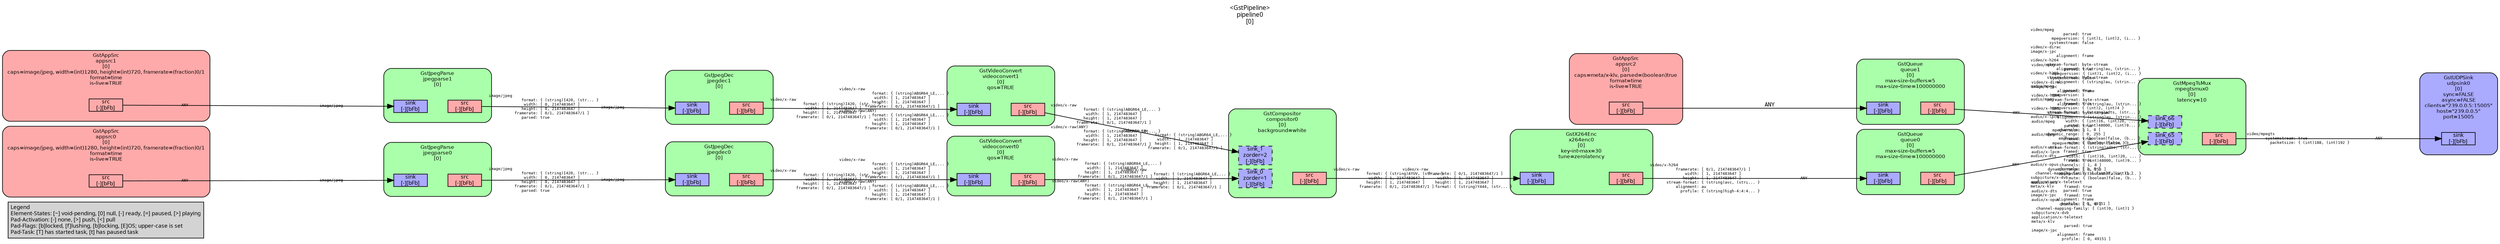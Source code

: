 digraph pipeline {
  rankdir=LR;
  fontname="sans";
  fontsize="10";
  labelloc=t;
  nodesep=.1;
  ranksep=.2;
  label="<GstPipeline>\npipeline0\n[0]";
  node [style="filled,rounded", shape=box, fontsize="9", fontname="sans", margin="0.0,0.0"];
  edge [labelfontsize="6", fontsize="9", fontname="monospace"];
  
  legend [
    pos="0,0!",
    margin="0.05,0.05",
    style="filled",
    label="Legend\lElement-States: [~] void-pending, [0] null, [-] ready, [=] paused, [>] playing\lPad-Activation: [-] none, [>] push, [<] pull\lPad-Flags: [b]locked, [f]lushing, [b]locking, [E]OS; upper-case is set\lPad-Task: [T] has started task, [t] has paused task\l",
  ];
  subgraph cluster_udpsink0_0x55b0c92d94b0 {
    fontname="Bitstream Vera Sans";
    fontsize="8";
    style="filled,rounded";
    color=black;
    label="GstUDPSink\nudpsink0\n[0]\nsync=FALSE\nasync=FALSE\nclients=\"239.0.0.5:15005\"\nhost=\"239.0.0.5\"\nport=15005";
    subgraph cluster_udpsink0_0x55b0c92d94b0_sink {
      label="";
      style="invis";
      udpsink0_0x55b0c92d94b0_sink_0x55b0c92ab3d0 [color=black, fillcolor="#aaaaff", label="sink\n[-][bFb]", height="0.2", style="filled,solid"];
    }

    fillcolor="#aaaaff";
  }

  subgraph cluster_mpegtsmux0_0x55b0c92ce1d0 {
    fontname="Bitstream Vera Sans";
    fontsize="8";
    style="filled,rounded";
    color=black;
    label="GstMpegTsMux\nmpegtsmux0\n[0]\nlatency=10";
    subgraph cluster_mpegtsmux0_0x55b0c92ce1d0_sink {
      label="";
      style="invis";
      mpegtsmux0_0x55b0c92ce1d0_sink_65_0x55b0c92ded60 [color=black, fillcolor="#aaaaff", label="sink_65\n[-][bFb]", height="0.2", style="filled,dashed"];
      mpegtsmux0_0x55b0c92ce1d0_sink_66_0x55b0c92dff50 [color=black, fillcolor="#aaaaff", label="sink_66\n[-][bFb]", height="0.2", style="filled,dashed"];
    }

    subgraph cluster_mpegtsmux0_0x55b0c92ce1d0_src {
      label="";
      style="invis";
      mpegtsmux0_0x55b0c92ce1d0_src_0x55b0c9024a90 [color=black, fillcolor="#ffaaaa", label="src\n[-][bFb]", height="0.2", style="filled,solid"];
    }

    mpegtsmux0_0x55b0c92ce1d0_sink_65_0x55b0c92ded60 -> mpegtsmux0_0x55b0c92ce1d0_src_0x55b0c9024a90 [style="invis"];
    fillcolor="#aaffaa";
  }

  mpegtsmux0_0x55b0c92ce1d0_src_0x55b0c9024a90 -> udpsink0_0x55b0c92d94b0_sink_0x55b0c92ab3d0 [labeldistance="10", labelangle="0", label="                                                  ", taillabel="video/mpegts\l        systemstream: true\l          packetsize: { (int)188, (int)192 }\l", headlabel="ANY"]
  subgraph cluster_appsrc2_0x55b0c928f6a0 {
    fontname="Bitstream Vera Sans";
    fontsize="8";
    style="filled,rounded";
    color=black;
    label="GstAppSrc\nappsrc2\n[0]\ncaps=meta/x-klv, parsed=(boolean)true\nformat=time\nis-live=TRUE";
    subgraph cluster_appsrc2_0x55b0c928f6a0_src {
      label="";
      style="invis";
      appsrc2_0x55b0c928f6a0_src_0x55b0c9290590 [color=black, fillcolor="#ffaaaa", label="src\n[-][bFb]", height="0.2", style="filled,solid"];
    }

    fillcolor="#ffaaaa";
  }

  appsrc2_0x55b0c928f6a0_src_0x55b0c9290590 -> queue1_0x55b0c92c2340_sink_0x55b0c92aaf30 [label="ANY"]
  subgraph cluster_queue1_0x55b0c92c2340 {
    fontname="Bitstream Vera Sans";
    fontsize="8";
    style="filled,rounded";
    color=black;
    label="GstQueue\nqueue1\n[0]\nmax-size-buffers=5\nmax-size-time=100000000";
    subgraph cluster_queue1_0x55b0c92c2340_sink {
      label="";
      style="invis";
      queue1_0x55b0c92c2340_sink_0x55b0c92aaf30 [color=black, fillcolor="#aaaaff", label="sink\n[-][bFb]", height="0.2", style="filled,solid"];
    }

    subgraph cluster_queue1_0x55b0c92c2340_src {
      label="";
      style="invis";
      queue1_0x55b0c92c2340_src_0x55b0c92ab180 [color=black, fillcolor="#ffaaaa", label="src\n[-][bFb]", height="0.2", style="filled,solid"];
    }

    queue1_0x55b0c92c2340_sink_0x55b0c92aaf30 -> queue1_0x55b0c92c2340_src_0x55b0c92ab180 [style="invis"];
    fillcolor="#aaffaa";
  }

  queue1_0x55b0c92c2340_src_0x55b0c92ab180 -> mpegtsmux0_0x55b0c92ce1d0_sink_66_0x55b0c92dff50 [labeldistance="10", labelangle="0", label="                                                  ", taillabel="ANY", headlabel="video/mpeg\l              parsed: true\l         mpegversion: { (int)1, (int)2, (i... }\l        systemstream: false\lvideo/x-dirac\limage/x-jpc\l           alignment: frame\lvideo/x-h264\l       stream-format: byte-stream\l           alignment: { (string)au, (strin... }\lvideo/x-h265\l       stream-format: byte-stream\l           alignment: { (string)au, (strin... }\laudio/mpeg\l              parsed: true\l         mpegversion: 1\laudio/mpeg\l              framed: true\l         mpegversion: { (int)2, (int)4 }\l       stream-format: { (string)adts, (str... }\laudio/x-lpcm\l               width: { (int)16, (int)20, ... }\l                rate: { (int)48000, (int)9... }\l            channels: [ 1, 8 ]\l       dynamic_range: [ 0, 255 ]\l            emphasis: { (boolean)false, (b... }\l                mute: { (boolean)false, (b... }\laudio/x-ac3\l              framed: true\laudio/x-dts\l              framed: true\laudio/x-opus\l            channels: [ 1, 8 ]\l  channel-mapping-family: { (int)0, (int)1 }\lsubpicture/x-dvb\lapplication/x-teletext\lmeta/x-klv\l              parsed: true\limage/x-jpc\l           alignment: frame\l             profile: [ 0, 49151 ]\l"]
  subgraph cluster_queue0_0x55b0c92c2040 {
    fontname="Bitstream Vera Sans";
    fontsize="8";
    style="filled,rounded";
    color=black;
    label="GstQueue\nqueue0\n[0]\nmax-size-buffers=5\nmax-size-time=100000000";
    subgraph cluster_queue0_0x55b0c92c2040_sink {
      label="";
      style="invis";
      queue0_0x55b0c92c2040_sink_0x55b0c92aaa90 [color=black, fillcolor="#aaaaff", label="sink\n[-][bFb]", height="0.2", style="filled,solid"];
    }

    subgraph cluster_queue0_0x55b0c92c2040_src {
      label="";
      style="invis";
      queue0_0x55b0c92c2040_src_0x55b0c92aace0 [color=black, fillcolor="#ffaaaa", label="src\n[-][bFb]", height="0.2", style="filled,solid"];
    }

    queue0_0x55b0c92c2040_sink_0x55b0c92aaa90 -> queue0_0x55b0c92c2040_src_0x55b0c92aace0 [style="invis"];
    fillcolor="#aaffaa";
  }

  queue0_0x55b0c92c2040_src_0x55b0c92aace0 -> mpegtsmux0_0x55b0c92ce1d0_sink_65_0x55b0c92ded60 [labeldistance="10", labelangle="0", label="                                                  ", taillabel="ANY", headlabel="video/mpeg\l              parsed: true\l         mpegversion: { (int)1, (int)2, (i... }\l        systemstream: false\lvideo/x-dirac\limage/x-jpc\l           alignment: frame\lvideo/x-h264\l       stream-format: byte-stream\l           alignment: { (string)au, (strin... }\lvideo/x-h265\l       stream-format: byte-stream\l           alignment: { (string)au, (strin... }\laudio/mpeg\l              parsed: true\l         mpegversion: 1\laudio/mpeg\l              framed: true\l         mpegversion: { (int)2, (int)4 }\l       stream-format: { (string)adts, (str... }\laudio/x-lpcm\l               width: { (int)16, (int)20, ... }\l                rate: { (int)48000, (int)9... }\l            channels: [ 1, 8 ]\l       dynamic_range: [ 0, 255 ]\l            emphasis: { (boolean)false, (b... }\l                mute: { (boolean)false, (b... }\laudio/x-ac3\l              framed: true\laudio/x-dts\l              framed: true\laudio/x-opus\l            channels: [ 1, 8 ]\l  channel-mapping-family: { (int)0, (int)1 }\lsubpicture/x-dvb\lapplication/x-teletext\lmeta/x-klv\l              parsed: true\limage/x-jpc\l           alignment: frame\l             profile: [ 0, 49151 ]\l"]
  subgraph cluster_x264enc0_0x55b0c92b9650 {
    fontname="Bitstream Vera Sans";
    fontsize="8";
    style="filled,rounded";
    color=black;
    label="GstX264Enc\nx264enc0\n[0]\nkey-int-max=30\ntune=zerolatency";
    subgraph cluster_x264enc0_0x55b0c92b9650_sink {
      label="";
      style="invis";
      x264enc0_0x55b0c92b9650_sink_0x55b0c92aa5f0 [color=black, fillcolor="#aaaaff", label="sink\n[-][bFb]", height="0.2", style="filled,solid"];
    }

    subgraph cluster_x264enc0_0x55b0c92b9650_src {
      label="";
      style="invis";
      x264enc0_0x55b0c92b9650_src_0x55b0c92aa840 [color=black, fillcolor="#ffaaaa", label="src\n[-][bFb]", height="0.2", style="filled,solid"];
    }

    x264enc0_0x55b0c92b9650_sink_0x55b0c92aa5f0 -> x264enc0_0x55b0c92b9650_src_0x55b0c92aa840 [style="invis"];
    fillcolor="#aaffaa";
  }

  x264enc0_0x55b0c92b9650_src_0x55b0c92aa840 -> queue0_0x55b0c92c2040_sink_0x55b0c92aaa90 [labeldistance="10", labelangle="0", label="                                                  ", taillabel="video/x-h264\l           framerate: [ 0/1, 2147483647/1 ]\l               width: [ 1, 2147483647 ]\l              height: [ 1, 2147483647 ]\l       stream-format: { (string)avc, (stri... }\l           alignment: au\l             profile: { (string)high-4:4:4... }\l", headlabel="ANY"]
  subgraph cluster_compositor0_0x55b0c92b3790 {
    fontname="Bitstream Vera Sans";
    fontsize="8";
    style="filled,rounded";
    color=black;
    label="GstCompositor\ncompositor0\n[0]\nbackground=white";
    subgraph cluster_compositor0_0x55b0c92b3790_sink {
      label="";
      style="invis";
      compositor0_0x55b0c92b3790_sink_0_0x55b0c92e42a0 [color=black, fillcolor="#aaaaff", label="sink_0\nzorder=1\n[-][bFb]", height="0.2", style="filled,dashed"];
      compositor0_0x55b0c92b3790_sink_1_0x55b0c92e1050 [color=black, fillcolor="#aaaaff", label="sink_1\nzorder=2\n[-][bFb]", height="0.2", style="filled,dashed"];
    }

    subgraph cluster_compositor0_0x55b0c92b3790_src {
      label="";
      style="invis";
      compositor0_0x55b0c92b3790_src_0x55b0c9051550 [color=black, fillcolor="#ffaaaa", label="src\n[-][bFb]", height="0.2", style="filled,solid"];
    }

    compositor0_0x55b0c92b3790_sink_0_0x55b0c92e42a0 -> compositor0_0x55b0c92b3790_src_0x55b0c9051550 [style="invis"];
    fillcolor="#aaffaa";
  }

  compositor0_0x55b0c92b3790_src_0x55b0c9051550 -> x264enc0_0x55b0c92b9650_sink_0x55b0c92aa5f0 [labeldistance="10", labelangle="0", label="                                                  ", taillabel="video/x-raw\l              format: { (string)AYUV, (str... }\l               width: [ 1, 2147483647 ]\l              height: [ 1, 2147483647 ]\l           framerate: [ 0/1, 2147483647/1 ]\l", headlabel="video/x-raw\l           framerate: [ 0/1, 2147483647/1 ]\l               width: [ 1, 2147483647 ]\l              height: [ 1, 2147483647 ]\l              format: { (string)Y444, (str... }\l"]
  subgraph cluster_videoconvert1_0x55b0c92ac0f0 {
    fontname="Bitstream Vera Sans";
    fontsize="8";
    style="filled,rounded";
    color=black;
    label="GstVideoConvert\nvideoconvert1\n[0]\nqos=TRUE";
    subgraph cluster_videoconvert1_0x55b0c92ac0f0_sink {
      label="";
      style="invis";
      videoconvert1_0x55b0c92ac0f0_sink_0x55b0c92aa150 [color=black, fillcolor="#aaaaff", label="sink\n[-][bFb]", height="0.2", style="filled,solid"];
    }

    subgraph cluster_videoconvert1_0x55b0c92ac0f0_src {
      label="";
      style="invis";
      videoconvert1_0x55b0c92ac0f0_src_0x55b0c92aa3a0 [color=black, fillcolor="#ffaaaa", label="src\n[-][bFb]", height="0.2", style="filled,solid"];
    }

    videoconvert1_0x55b0c92ac0f0_sink_0x55b0c92aa150 -> videoconvert1_0x55b0c92ac0f0_src_0x55b0c92aa3a0 [style="invis"];
    fillcolor="#aaffaa";
  }

  videoconvert1_0x55b0c92ac0f0_src_0x55b0c92aa3a0 -> compositor0_0x55b0c92b3790_sink_1_0x55b0c92e1050 [labeldistance="10", labelangle="0", label="                                                  ", taillabel="video/x-raw\l              format: { (string)ABGR64_LE,... }\l               width: [ 1, 2147483647 ]\l              height: [ 1, 2147483647 ]\l           framerate: [ 0/1, 2147483647/1 ]\lvideo/x-raw(ANY)\l              format: { (string)ABGR64_LE,... }\l               width: [ 1, 2147483647 ]\l              height: [ 1, 2147483647 ]\l           framerate: [ 0/1, 2147483647/1 ]\l", headlabel="video/x-raw\l              format: { (string)ABGR64_LE,... }\l               width: [ 1, 2147483647 ]\l              height: [ 1, 2147483647 ]\l           framerate: [ 0/1, 2147483647/1 ]\l"]
  subgraph cluster_videoconvert0_0x55b0c92a98d0 {
    fontname="Bitstream Vera Sans";
    fontsize="8";
    style="filled,rounded";
    color=black;
    label="GstVideoConvert\nvideoconvert0\n[0]\nqos=TRUE";
    subgraph cluster_videoconvert0_0x55b0c92a98d0_sink {
      label="";
      style="invis";
      videoconvert0_0x55b0c92a98d0_sink_0x55b0c9291a60 [color=black, fillcolor="#aaaaff", label="sink\n[-][bFb]", height="0.2", style="filled,solid"];
    }

    subgraph cluster_videoconvert0_0x55b0c92a98d0_src {
      label="";
      style="invis";
      videoconvert0_0x55b0c92a98d0_src_0x55b0c9291cb0 [color=black, fillcolor="#ffaaaa", label="src\n[-][bFb]", height="0.2", style="filled,solid"];
    }

    videoconvert0_0x55b0c92a98d0_sink_0x55b0c9291a60 -> videoconvert0_0x55b0c92a98d0_src_0x55b0c9291cb0 [style="invis"];
    fillcolor="#aaffaa";
  }

  videoconvert0_0x55b0c92a98d0_src_0x55b0c9291cb0 -> compositor0_0x55b0c92b3790_sink_0_0x55b0c92e42a0 [labeldistance="10", labelangle="0", label="                                                  ", taillabel="video/x-raw\l              format: { (string)ABGR64_LE,... }\l               width: [ 1, 2147483647 ]\l              height: [ 1, 2147483647 ]\l           framerate: [ 0/1, 2147483647/1 ]\lvideo/x-raw(ANY)\l              format: { (string)ABGR64_LE,... }\l               width: [ 1, 2147483647 ]\l              height: [ 1, 2147483647 ]\l           framerate: [ 0/1, 2147483647/1 ]\l", headlabel="video/x-raw\l              format: { (string)ABGR64_LE,... }\l               width: [ 1, 2147483647 ]\l              height: [ 1, 2147483647 ]\l           framerate: [ 0/1, 2147483647/1 ]\l"]
  subgraph cluster_jpegdec1_0x55b0c929c430 {
    fontname="Bitstream Vera Sans";
    fontsize="8";
    style="filled,rounded";
    color=black;
    label="GstJpegDec\njpegdec1\n[0]";
    subgraph cluster_jpegdec1_0x55b0c929c430_sink {
      label="";
      style="invis";
      jpegdec1_0x55b0c929c430_sink_0x55b0c92915c0 [color=black, fillcolor="#aaaaff", label="sink\n[-][bFb]", height="0.2", style="filled,solid"];
    }

    subgraph cluster_jpegdec1_0x55b0c929c430_src {
      label="";
      style="invis";
      jpegdec1_0x55b0c929c430_src_0x55b0c9291810 [color=black, fillcolor="#ffaaaa", label="src\n[-][bFb]", height="0.2", style="filled,solid"];
    }

    jpegdec1_0x55b0c929c430_sink_0x55b0c92915c0 -> jpegdec1_0x55b0c929c430_src_0x55b0c9291810 [style="invis"];
    fillcolor="#aaffaa";
  }

  jpegdec1_0x55b0c929c430_src_0x55b0c9291810 -> videoconvert1_0x55b0c92ac0f0_sink_0x55b0c92aa150 [labeldistance="10", labelangle="0", label="                                                  ", taillabel="video/x-raw\l              format: { (string)I420, (str... }\l               width: [ 1, 2147483647 ]\l              height: [ 1, 2147483647 ]\l           framerate: [ 0/1, 2147483647/1 ]\l", headlabel="video/x-raw\l              format: { (string)ABGR64_LE,... }\l               width: [ 1, 2147483647 ]\l              height: [ 1, 2147483647 ]\l           framerate: [ 0/1, 2147483647/1 ]\lvideo/x-raw(ANY)\l              format: { (string)ABGR64_LE,... }\l               width: [ 1, 2147483647 ]\l              height: [ 1, 2147483647 ]\l           framerate: [ 0/1, 2147483647/1 ]\l"]
  subgraph cluster_jpegparse1_0x55b0c929af80 {
    fontname="Bitstream Vera Sans";
    fontsize="8";
    style="filled,rounded";
    color=black;
    label="GstJpegParse\njpegparse1\n[0]";
    subgraph cluster_jpegparse1_0x55b0c929af80_sink {
      label="";
      style="invis";
      jpegparse1_0x55b0c929af80_sink_0x55b0c9291120 [color=black, fillcolor="#aaaaff", label="sink\n[-][bFb]", height="0.2", style="filled,solid"];
    }

    subgraph cluster_jpegparse1_0x55b0c929af80_src {
      label="";
      style="invis";
      jpegparse1_0x55b0c929af80_src_0x55b0c9291370 [color=black, fillcolor="#ffaaaa", label="src\n[-][bFb]", height="0.2", style="filled,solid"];
    }

    jpegparse1_0x55b0c929af80_sink_0x55b0c9291120 -> jpegparse1_0x55b0c929af80_src_0x55b0c9291370 [style="invis"];
    fillcolor="#aaffaa";
  }

  jpegparse1_0x55b0c929af80_src_0x55b0c9291370 -> jpegdec1_0x55b0c929c430_sink_0x55b0c92915c0 [labeldistance="10", labelangle="0", label="                                                  ", taillabel="image/jpeg\l              format: { (string)I420, (str... }\l               width: [ 0, 2147483647 ]\l              height: [ 0, 2147483647 ]\l           framerate: [ 0/1, 2147483647/1 ]\l              parsed: true\l", headlabel="image/jpeg\l"]
  subgraph cluster_jpegdec0_0x55b0c92971f0 {
    fontname="Bitstream Vera Sans";
    fontsize="8";
    style="filled,rounded";
    color=black;
    label="GstJpegDec\njpegdec0\n[0]";
    subgraph cluster_jpegdec0_0x55b0c92971f0_sink {
      label="";
      style="invis";
      jpegdec0_0x55b0c92971f0_sink_0x55b0c9290c80 [color=black, fillcolor="#aaaaff", label="sink\n[-][bFb]", height="0.2", style="filled,solid"];
    }

    subgraph cluster_jpegdec0_0x55b0c92971f0_src {
      label="";
      style="invis";
      jpegdec0_0x55b0c92971f0_src_0x55b0c9290ed0 [color=black, fillcolor="#ffaaaa", label="src\n[-][bFb]", height="0.2", style="filled,solid"];
    }

    jpegdec0_0x55b0c92971f0_sink_0x55b0c9290c80 -> jpegdec0_0x55b0c92971f0_src_0x55b0c9290ed0 [style="invis"];
    fillcolor="#aaffaa";
  }

  jpegdec0_0x55b0c92971f0_src_0x55b0c9290ed0 -> videoconvert0_0x55b0c92a98d0_sink_0x55b0c9291a60 [labeldistance="10", labelangle="0", label="                                                  ", taillabel="video/x-raw\l              format: { (string)I420, (str... }\l               width: [ 1, 2147483647 ]\l              height: [ 1, 2147483647 ]\l           framerate: [ 0/1, 2147483647/1 ]\l", headlabel="video/x-raw\l              format: { (string)ABGR64_LE,... }\l               width: [ 1, 2147483647 ]\l              height: [ 1, 2147483647 ]\l           framerate: [ 0/1, 2147483647/1 ]\lvideo/x-raw(ANY)\l              format: { (string)ABGR64_LE,... }\l               width: [ 1, 2147483647 ]\l              height: [ 1, 2147483647 ]\l           framerate: [ 0/1, 2147483647/1 ]\l"]
  subgraph cluster_jpegparse0_0x55b0c928de90 {
    fontname="Bitstream Vera Sans";
    fontsize="8";
    style="filled,rounded";
    color=black;
    label="GstJpegParse\njpegparse0\n[0]";
    subgraph cluster_jpegparse0_0x55b0c928de90_sink {
      label="";
      style="invis";
      jpegparse0_0x55b0c928de90_sink_0x55b0c92907e0 [color=black, fillcolor="#aaaaff", label="sink\n[-][bFb]", height="0.2", style="filled,solid"];
    }

    subgraph cluster_jpegparse0_0x55b0c928de90_src {
      label="";
      style="invis";
      jpegparse0_0x55b0c928de90_src_0x55b0c9290a30 [color=black, fillcolor="#ffaaaa", label="src\n[-][bFb]", height="0.2", style="filled,solid"];
    }

    jpegparse0_0x55b0c928de90_sink_0x55b0c92907e0 -> jpegparse0_0x55b0c928de90_src_0x55b0c9290a30 [style="invis"];
    fillcolor="#aaffaa";
  }

  jpegparse0_0x55b0c928de90_src_0x55b0c9290a30 -> jpegdec0_0x55b0c92971f0_sink_0x55b0c9290c80 [labeldistance="10", labelangle="0", label="                                                  ", taillabel="image/jpeg\l              format: { (string)I420, (str... }\l               width: [ 0, 2147483647 ]\l              height: [ 0, 2147483647 ]\l           framerate: [ 0/1, 2147483647/1 ]\l              parsed: true\l", headlabel="image/jpeg\l"]
  subgraph cluster_appsrc1_0x55b0c928ee20 {
    fontname="Bitstream Vera Sans";
    fontsize="8";
    style="filled,rounded";
    color=black;
    label="GstAppSrc\nappsrc1\n[0]\ncaps=image/jpeg, width=(int)1280, height=(int)720, framerate=(fraction)0/1\nformat=time\nis-live=TRUE";
    subgraph cluster_appsrc1_0x55b0c928ee20_src {
      label="";
      style="invis";
      appsrc1_0x55b0c928ee20_src_0x55b0c9290340 [color=black, fillcolor="#ffaaaa", label="src\n[-][bFb]", height="0.2", style="filled,solid"];
    }

    fillcolor="#ffaaaa";
  }

  appsrc1_0x55b0c928ee20_src_0x55b0c9290340 -> jpegparse1_0x55b0c929af80_sink_0x55b0c9291120 [labeldistance="10", labelangle="0", label="                                                  ", taillabel="ANY", headlabel="image/jpeg\l"]
  subgraph cluster_appsrc0_0x55b0c928b2d0 {
    fontname="Bitstream Vera Sans";
    fontsize="8";
    style="filled,rounded";
    color=black;
    label="GstAppSrc\nappsrc0\n[0]\ncaps=image/jpeg, width=(int)1280, height=(int)720, framerate=(fraction)0/1\nformat=time\nis-live=TRUE";
    subgraph cluster_appsrc0_0x55b0c928b2d0_src {
      label="";
      style="invis";
      appsrc0_0x55b0c928b2d0_src_0x55b0c92900f0 [color=black, fillcolor="#ffaaaa", label="src\n[-][bFb]", height="0.2", style="filled,solid"];
    }

    fillcolor="#ffaaaa";
  }

  appsrc0_0x55b0c928b2d0_src_0x55b0c92900f0 -> jpegparse0_0x55b0c928de90_sink_0x55b0c92907e0 [labeldistance="10", labelangle="0", label="                                                  ", taillabel="ANY", headlabel="image/jpeg\l"]
}
